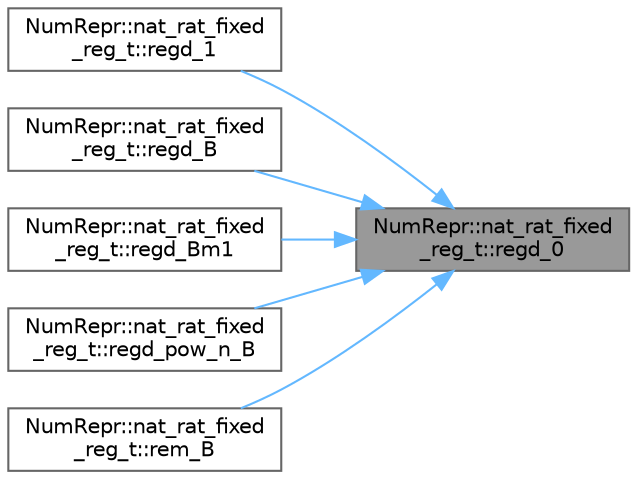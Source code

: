 digraph "NumRepr::nat_rat_fixed_reg_t::regd_0"
{
 // INTERACTIVE_SVG=YES
 // LATEX_PDF_SIZE
  bgcolor="transparent";
  edge [fontname=Helvetica,fontsize=10,labelfontname=Helvetica,labelfontsize=10];
  node [fontname=Helvetica,fontsize=10,shape=box,height=0.2,width=0.4];
  rankdir="RL";
  Node1 [label="NumRepr::nat_rat_fixed\l_reg_t::regd_0",height=0.2,width=0.4,color="gray40", fillcolor="grey60", style="filled", fontcolor="black",tooltip=" "];
  Node1 -> Node2 [dir="back",color="steelblue1",style="solid"];
  Node2 [label="NumRepr::nat_rat_fixed\l_reg_t::regd_1",height=0.2,width=0.4,color="grey40", fillcolor="white", style="filled",URL="$struct_num_repr_1_1nat__rat__fixed__reg__t.html#a4d1b2577021f8594d6efa471234869e0",tooltip=" "];
  Node1 -> Node3 [dir="back",color="steelblue1",style="solid"];
  Node3 [label="NumRepr::nat_rat_fixed\l_reg_t::regd_B",height=0.2,width=0.4,color="grey40", fillcolor="white", style="filled",URL="$struct_num_repr_1_1nat__rat__fixed__reg__t.html#afc75739252c5a40b233bd12eace8dd16",tooltip=" "];
  Node1 -> Node4 [dir="back",color="steelblue1",style="solid"];
  Node4 [label="NumRepr::nat_rat_fixed\l_reg_t::regd_Bm1",height=0.2,width=0.4,color="grey40", fillcolor="white", style="filled",URL="$struct_num_repr_1_1nat__rat__fixed__reg__t.html#ad70d405111f74e96957daf7e860f0abd",tooltip=" "];
  Node1 -> Node5 [dir="back",color="steelblue1",style="solid"];
  Node5 [label="NumRepr::nat_rat_fixed\l_reg_t::regd_pow_n_B",height=0.2,width=0.4,color="grey40", fillcolor="white", style="filled",URL="$struct_num_repr_1_1nat__rat__fixed__reg__t.html#a0fd73bc1e0e7ef8d7e5cfeb2830da7a5",tooltip=" "];
  Node1 -> Node6 [dir="back",color="steelblue1",style="solid"];
  Node6 [label="NumRepr::nat_rat_fixed\l_reg_t::rem_B",height=0.2,width=0.4,color="grey40", fillcolor="white", style="filled",URL="$struct_num_repr_1_1nat__rat__fixed__reg__t.html#a5beb2c8c44ad830017acdac79a4e84ad",tooltip="END : OPERATORS >> >>= << <<=."];
}
